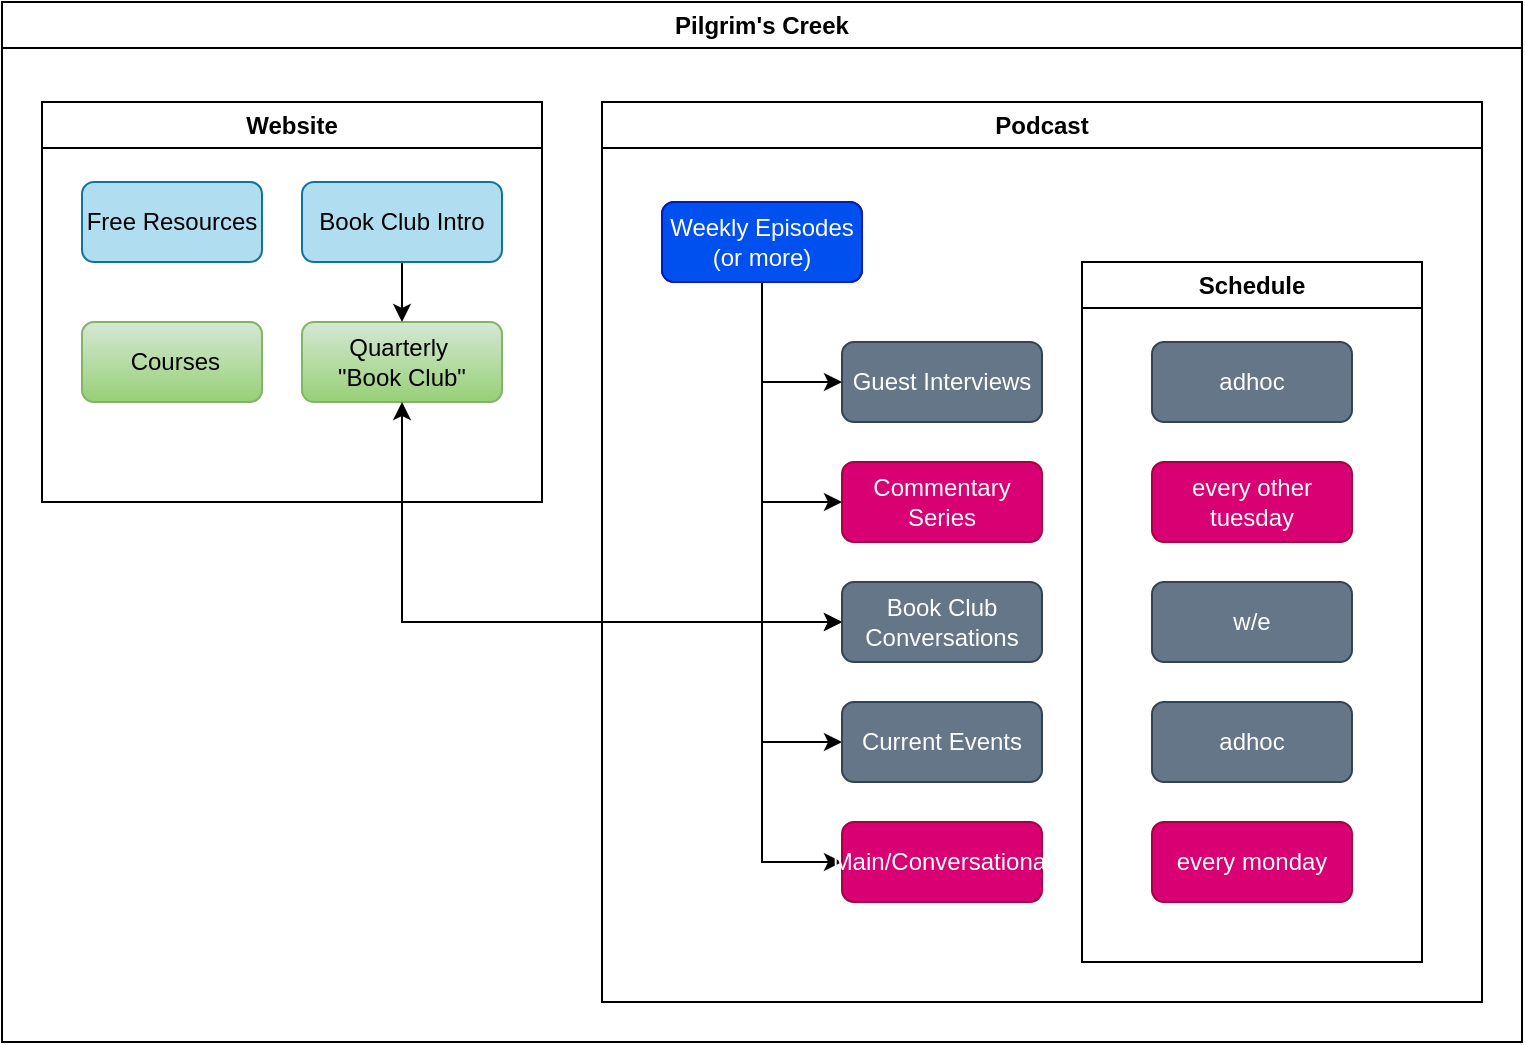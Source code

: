 <mxfile version="27.1.0">
  <diagram name="Page-1" id="DZSZmnBPUljuRgs5WPjL">
    <mxGraphModel dx="1425" dy="788" grid="1" gridSize="10" guides="1" tooltips="1" connect="1" arrows="1" fold="1" page="1" pageScale="1" pageWidth="850" pageHeight="1100" math="0" shadow="0">
      <root>
        <mxCell id="0" />
        <mxCell id="1" parent="0" />
        <mxCell id="2AYVQFH4OWXf0Xw8aSFc-7" value="Pilgrim&#39;s Creek" style="swimlane;whiteSpace=wrap;html=1;" parent="1" vertex="1">
          <mxGeometry x="40" y="40" width="760" height="520" as="geometry" />
        </mxCell>
        <mxCell id="2AYVQFH4OWXf0Xw8aSFc-9" value="&lt;div&gt;Website&lt;/div&gt;" style="swimlane;whiteSpace=wrap;html=1;" parent="2AYVQFH4OWXf0Xw8aSFc-7" vertex="1">
          <mxGeometry x="20" y="50" width="250" height="200" as="geometry" />
        </mxCell>
        <mxCell id="2AYVQFH4OWXf0Xw8aSFc-11" value="Free Resources" style="rounded=1;whiteSpace=wrap;html=1;fillColor=#b1ddf0;strokeColor=#10739e;" parent="2AYVQFH4OWXf0Xw8aSFc-9" vertex="1">
          <mxGeometry x="20" y="40" width="90" height="40" as="geometry" />
        </mxCell>
        <mxCell id="2AYVQFH4OWXf0Xw8aSFc-12" value="&lt;div&gt;Quarterly&amp;nbsp;&lt;/div&gt;&lt;div&gt;&quot;Book Club&quot;&lt;/div&gt;" style="rounded=1;whiteSpace=wrap;html=1;fillColor=#d5e8d4;strokeColor=#82b366;gradientColor=#97d077;" parent="2AYVQFH4OWXf0Xw8aSFc-9" vertex="1">
          <mxGeometry x="130" y="110" width="100" height="40" as="geometry" />
        </mxCell>
        <mxCell id="2AYVQFH4OWXf0Xw8aSFc-14" style="edgeStyle=orthogonalEdgeStyle;rounded=0;orthogonalLoop=1;jettySize=auto;html=1;entryX=0.5;entryY=0;entryDx=0;entryDy=0;" parent="2AYVQFH4OWXf0Xw8aSFc-9" source="2AYVQFH4OWXf0Xw8aSFc-13" target="2AYVQFH4OWXf0Xw8aSFc-12" edge="1">
          <mxGeometry relative="1" as="geometry" />
        </mxCell>
        <mxCell id="2AYVQFH4OWXf0Xw8aSFc-13" value="Book Club Intro" style="rounded=1;whiteSpace=wrap;html=1;fillColor=#b1ddf0;strokeColor=#10739e;" parent="2AYVQFH4OWXf0Xw8aSFc-9" vertex="1">
          <mxGeometry x="130" y="40" width="100" height="40" as="geometry" />
        </mxCell>
        <mxCell id="2AYVQFH4OWXf0Xw8aSFc-3" value="&amp;nbsp;Courses" style="rounded=1;whiteSpace=wrap;html=1;fillColor=#d5e8d4;strokeColor=#82b366;gradientColor=#97d077;" parent="2AYVQFH4OWXf0Xw8aSFc-9" vertex="1">
          <mxGeometry x="20" y="110" width="90" height="40" as="geometry" />
        </mxCell>
        <mxCell id="2RHU5M7zjVtRlXf-4fEY-17" value="Podcast" style="swimlane;whiteSpace=wrap;html=1;startSize=23;" vertex="1" parent="2AYVQFH4OWXf0Xw8aSFc-7">
          <mxGeometry x="300" y="50" width="440" height="450" as="geometry">
            <mxRectangle x="290" y="50" width="80" height="30" as="alternateBounds" />
          </mxGeometry>
        </mxCell>
        <mxCell id="2RHU5M7zjVtRlXf-4fEY-27" value="Commentary Series" style="rounded=1;whiteSpace=wrap;html=1;fillColor=#d80073;fontColor=#ffffff;strokeColor=#A50040;" vertex="1" parent="2RHU5M7zjVtRlXf-4fEY-17">
          <mxGeometry x="120" y="180" width="100" height="40" as="geometry" />
        </mxCell>
        <mxCell id="2RHU5M7zjVtRlXf-4fEY-30" style="edgeStyle=orthogonalEdgeStyle;rounded=0;orthogonalLoop=1;jettySize=auto;html=1;entryX=0;entryY=0.5;entryDx=0;entryDy=0;" edge="1" parent="2RHU5M7zjVtRlXf-4fEY-17" source="2RHU5M7zjVtRlXf-4fEY-25" target="2RHU5M7zjVtRlXf-4fEY-29">
          <mxGeometry relative="1" as="geometry" />
        </mxCell>
        <mxCell id="2RHU5M7zjVtRlXf-4fEY-32" style="edgeStyle=orthogonalEdgeStyle;rounded=0;orthogonalLoop=1;jettySize=auto;html=1;entryX=0;entryY=0.5;entryDx=0;entryDy=0;" edge="1" parent="2RHU5M7zjVtRlXf-4fEY-17" source="2RHU5M7zjVtRlXf-4fEY-25" target="2RHU5M7zjVtRlXf-4fEY-31">
          <mxGeometry relative="1" as="geometry" />
        </mxCell>
        <mxCell id="2RHU5M7zjVtRlXf-4fEY-42" style="edgeStyle=orthogonalEdgeStyle;rounded=0;orthogonalLoop=1;jettySize=auto;html=1;entryX=0;entryY=0.5;entryDx=0;entryDy=0;" edge="1" parent="2RHU5M7zjVtRlXf-4fEY-17" source="2RHU5M7zjVtRlXf-4fEY-25" target="2RHU5M7zjVtRlXf-4fEY-40">
          <mxGeometry relative="1" as="geometry" />
        </mxCell>
        <mxCell id="2RHU5M7zjVtRlXf-4fEY-25" value="Weekly Episodes (or more)" style="rounded=1;whiteSpace=wrap;html=1;fillColor=#d80073;fontColor=#ffffff;strokeColor=#A50040;" vertex="1" parent="2RHU5M7zjVtRlXf-4fEY-17">
          <mxGeometry x="30" y="50" width="100" height="40" as="geometry" />
        </mxCell>
        <mxCell id="2RHU5M7zjVtRlXf-4fEY-26" value="Guest Interviews" style="rounded=1;whiteSpace=wrap;html=1;fillColor=#647687;fontColor=#ffffff;strokeColor=#314354;" vertex="1" parent="2RHU5M7zjVtRlXf-4fEY-17">
          <mxGeometry x="120" y="120" width="100" height="40" as="geometry" />
        </mxCell>
        <mxCell id="2RHU5M7zjVtRlXf-4fEY-23" style="edgeStyle=orthogonalEdgeStyle;rounded=0;orthogonalLoop=1;jettySize=auto;html=1;entryX=0;entryY=0.5;entryDx=0;entryDy=0;" edge="1" parent="2RHU5M7zjVtRlXf-4fEY-17" source="2RHU5M7zjVtRlXf-4fEY-25" target="2RHU5M7zjVtRlXf-4fEY-26">
          <mxGeometry relative="1" as="geometry" />
        </mxCell>
        <mxCell id="2RHU5M7zjVtRlXf-4fEY-24" style="edgeStyle=orthogonalEdgeStyle;rounded=0;orthogonalLoop=1;jettySize=auto;html=1;entryX=0;entryY=0.5;entryDx=0;entryDy=0;" edge="1" parent="2RHU5M7zjVtRlXf-4fEY-17" source="2RHU5M7zjVtRlXf-4fEY-25" target="2RHU5M7zjVtRlXf-4fEY-27">
          <mxGeometry relative="1" as="geometry" />
        </mxCell>
        <mxCell id="2RHU5M7zjVtRlXf-4fEY-29" value="Book Club Conversations" style="rounded=1;whiteSpace=wrap;html=1;fillColor=#647687;fontColor=#ffffff;strokeColor=#314354;" vertex="1" parent="2RHU5M7zjVtRlXf-4fEY-17">
          <mxGeometry x="120" y="240" width="100" height="40" as="geometry" />
        </mxCell>
        <mxCell id="2RHU5M7zjVtRlXf-4fEY-31" value="Current Events" style="rounded=1;whiteSpace=wrap;html=1;fillColor=#647687;fontColor=#ffffff;strokeColor=#314354;" vertex="1" parent="2RHU5M7zjVtRlXf-4fEY-17">
          <mxGeometry x="120" y="300" width="100" height="40" as="geometry" />
        </mxCell>
        <mxCell id="2RHU5M7zjVtRlXf-4fEY-40" value="Main/Conversational" style="rounded=1;whiteSpace=wrap;html=1;fillColor=#d80073;fontColor=#ffffff;strokeColor=#A50040;" vertex="1" parent="2RHU5M7zjVtRlXf-4fEY-17">
          <mxGeometry x="120" y="360" width="100" height="40" as="geometry" />
        </mxCell>
        <mxCell id="2RHU5M7zjVtRlXf-4fEY-43" value="Weekly Episodes (or more)" style="rounded=1;whiteSpace=wrap;html=1;fillColor=#0050ef;fontColor=#ffffff;strokeColor=#001DBC;" vertex="1" parent="2RHU5M7zjVtRlXf-4fEY-17">
          <mxGeometry x="30" y="50" width="100" height="40" as="geometry" />
        </mxCell>
        <mxCell id="2RHU5M7zjVtRlXf-4fEY-45" value="Schedule" style="swimlane;whiteSpace=wrap;html=1;startSize=23;" vertex="1" parent="2RHU5M7zjVtRlXf-4fEY-17">
          <mxGeometry x="240" y="80" width="170" height="350" as="geometry">
            <mxRectangle x="1035" y="180" width="80" height="30" as="alternateBounds" />
          </mxGeometry>
        </mxCell>
        <mxCell id="2RHU5M7zjVtRlXf-4fEY-36" value="adhoc" style="rounded=1;whiteSpace=wrap;html=1;fillColor=#647687;fontColor=#ffffff;strokeColor=#314354;" vertex="1" parent="2RHU5M7zjVtRlXf-4fEY-45">
          <mxGeometry x="35" y="40" width="100" height="40" as="geometry" />
        </mxCell>
        <mxCell id="2RHU5M7zjVtRlXf-4fEY-37" value="every other tuesday" style="rounded=1;whiteSpace=wrap;html=1;fillColor=#d80073;fontColor=#ffffff;strokeColor=#A50040;" vertex="1" parent="2RHU5M7zjVtRlXf-4fEY-45">
          <mxGeometry x="35" y="100" width="100" height="40" as="geometry" />
        </mxCell>
        <mxCell id="2RHU5M7zjVtRlXf-4fEY-38" value="w/e" style="rounded=1;whiteSpace=wrap;html=1;fillColor=#647687;fontColor=#ffffff;strokeColor=#314354;" vertex="1" parent="2RHU5M7zjVtRlXf-4fEY-45">
          <mxGeometry x="35" y="160" width="100" height="40" as="geometry" />
        </mxCell>
        <mxCell id="2RHU5M7zjVtRlXf-4fEY-39" value="adhoc" style="rounded=1;whiteSpace=wrap;html=1;fillColor=#647687;fontColor=#ffffff;strokeColor=#314354;" vertex="1" parent="2RHU5M7zjVtRlXf-4fEY-45">
          <mxGeometry x="35" y="220" width="100" height="40" as="geometry" />
        </mxCell>
        <mxCell id="2RHU5M7zjVtRlXf-4fEY-41" value="every monday" style="rounded=1;whiteSpace=wrap;html=1;fillColor=#d80073;fontColor=#ffffff;strokeColor=#A50040;" vertex="1" parent="2RHU5M7zjVtRlXf-4fEY-45">
          <mxGeometry x="35" y="280" width="100" height="40" as="geometry" />
        </mxCell>
        <mxCell id="2RHU5M7zjVtRlXf-4fEY-44" style="edgeStyle=orthogonalEdgeStyle;rounded=0;orthogonalLoop=1;jettySize=auto;html=1;exitX=0.5;exitY=1;exitDx=0;exitDy=0;entryX=0;entryY=0.5;entryDx=0;entryDy=0;startArrow=classic;startFill=1;" edge="1" parent="2AYVQFH4OWXf0Xw8aSFc-7" source="2AYVQFH4OWXf0Xw8aSFc-12" target="2RHU5M7zjVtRlXf-4fEY-29">
          <mxGeometry relative="1" as="geometry" />
        </mxCell>
      </root>
    </mxGraphModel>
  </diagram>
</mxfile>
